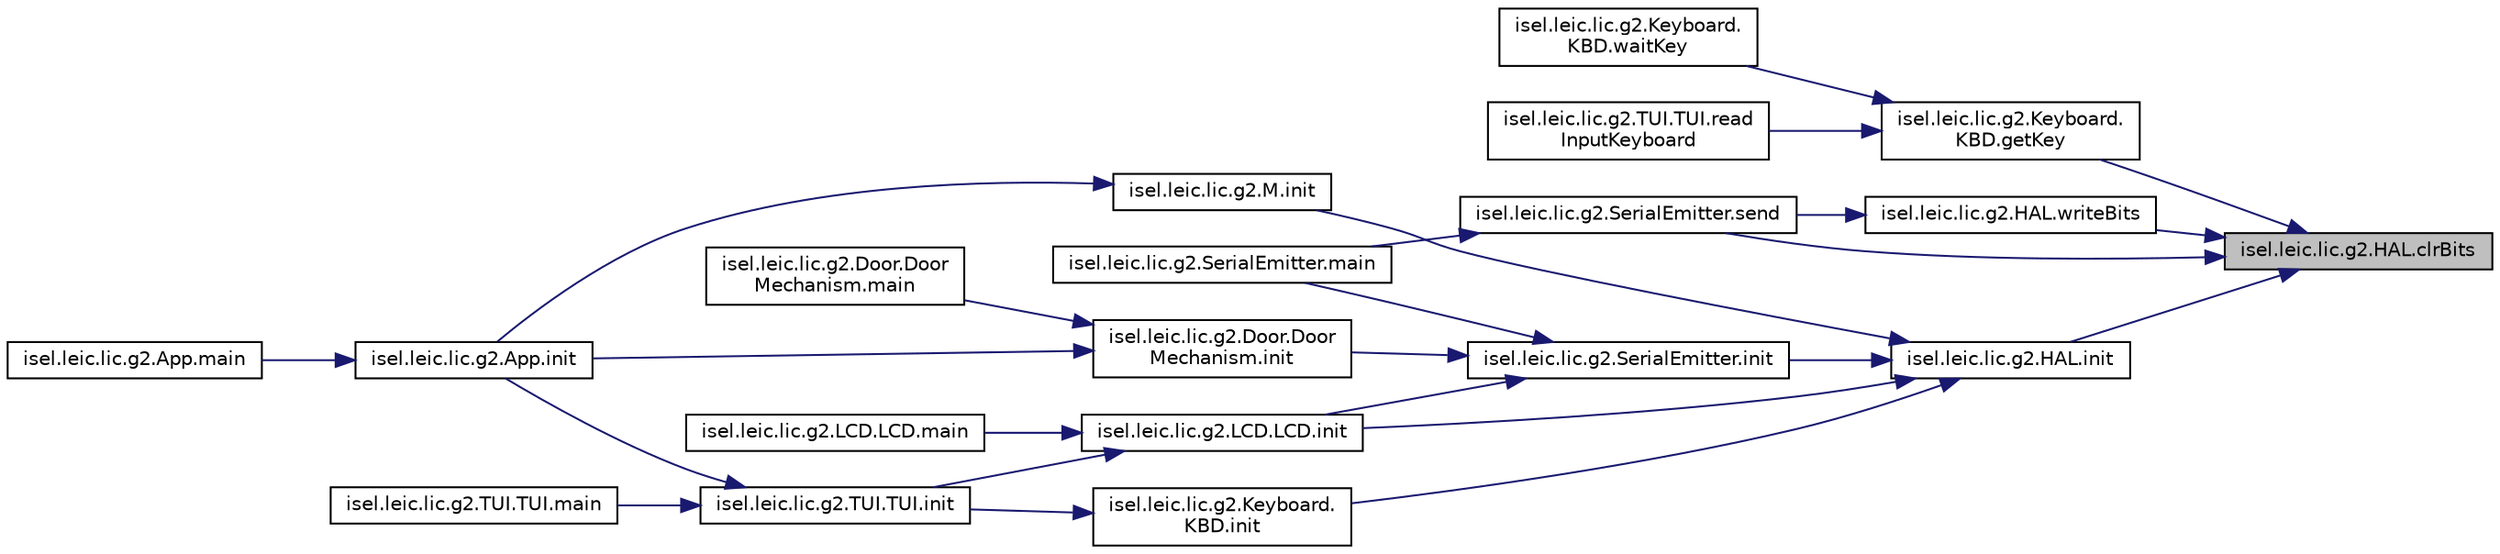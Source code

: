 digraph "isel.leic.lic.g2.HAL.clrBits"
{
 // LATEX_PDF_SIZE
  edge [fontname="Helvetica",fontsize="10",labelfontname="Helvetica",labelfontsize="10"];
  node [fontname="Helvetica",fontsize="10",shape=record];
  rankdir="RL";
  Node1 [label="isel.leic.lic.g2.HAL.clrBits",height=0.2,width=0.4,color="black", fillcolor="grey75", style="filled", fontcolor="black",tooltip=" "];
  Node1 -> Node2 [dir="back",color="midnightblue",fontsize="10",style="solid"];
  Node2 [label="isel.leic.lic.g2.Keyboard.\lKBD.getKey",height=0.2,width=0.4,color="black", fillcolor="white", style="filled",URL="$classisel_1_1leic_1_1lic_1_1g2_1_1_keyboard_1_1_k_b_d.html#adb5c2c22b591420b0a8f9581904765ed",tooltip=" "];
  Node2 -> Node3 [dir="back",color="midnightblue",fontsize="10",style="solid"];
  Node3 [label="isel.leic.lic.g2.TUI.TUI.read\lInputKeyboard",height=0.2,width=0.4,color="black", fillcolor="white", style="filled",URL="$classisel_1_1leic_1_1lic_1_1g2_1_1_t_u_i_1_1_t_u_i.html#ac0bf48809a3d99236b0d41f860cb2bc9",tooltip=" "];
  Node2 -> Node4 [dir="back",color="midnightblue",fontsize="10",style="solid"];
  Node4 [label="isel.leic.lic.g2.Keyboard.\lKBD.waitKey",height=0.2,width=0.4,color="black", fillcolor="white", style="filled",URL="$classisel_1_1leic_1_1lic_1_1g2_1_1_keyboard_1_1_k_b_d.html#ac929e76fad8f5d0a1dd952c0b33c60fa",tooltip=" "];
  Node1 -> Node5 [dir="back",color="midnightblue",fontsize="10",style="solid"];
  Node5 [label="isel.leic.lic.g2.HAL.init",height=0.2,width=0.4,color="black", fillcolor="white", style="filled",URL="$classisel_1_1leic_1_1lic_1_1g2_1_1_h_a_l.html#af7539422bf1e4f0f8a27be6b25f74db7",tooltip=" "];
  Node5 -> Node6 [dir="back",color="midnightblue",fontsize="10",style="solid"];
  Node6 [label="isel.leic.lic.g2.M.init",height=0.2,width=0.4,color="black", fillcolor="white", style="filled",URL="$classisel_1_1leic_1_1lic_1_1g2_1_1_m.html#ab83e43d7480d013eecfd7efa8c03c3db",tooltip=" "];
  Node6 -> Node7 [dir="back",color="midnightblue",fontsize="10",style="solid"];
  Node7 [label="isel.leic.lic.g2.App.init",height=0.2,width=0.4,color="black", fillcolor="white", style="filled",URL="$classisel_1_1leic_1_1lic_1_1g2_1_1_app.html#afc79da9e29b49d52529cf43de830f463",tooltip=" "];
  Node7 -> Node8 [dir="back",color="midnightblue",fontsize="10",style="solid"];
  Node8 [label="isel.leic.lic.g2.App.main",height=0.2,width=0.4,color="black", fillcolor="white", style="filled",URL="$classisel_1_1leic_1_1lic_1_1g2_1_1_app.html#a42477b20f03497da542309614b77b105",tooltip=" "];
  Node5 -> Node9 [dir="back",color="midnightblue",fontsize="10",style="solid"];
  Node9 [label="isel.leic.lic.g2.SerialEmitter.init",height=0.2,width=0.4,color="black", fillcolor="white", style="filled",URL="$classisel_1_1leic_1_1lic_1_1g2_1_1_serial_emitter.html#aa310cd485f9560af93689df2bc3eecc3",tooltip=" "];
  Node9 -> Node10 [dir="back",color="midnightblue",fontsize="10",style="solid"];
  Node10 [label="isel.leic.lic.g2.Door.Door\lMechanism.init",height=0.2,width=0.4,color="black", fillcolor="white", style="filled",URL="$classisel_1_1leic_1_1lic_1_1g2_1_1_door_1_1_door_mechanism.html#a46b05ac1b5bd930777170d82727f034f",tooltip=" "];
  Node10 -> Node7 [dir="back",color="midnightblue",fontsize="10",style="solid"];
  Node10 -> Node11 [dir="back",color="midnightblue",fontsize="10",style="solid"];
  Node11 [label="isel.leic.lic.g2.Door.Door\lMechanism.main",height=0.2,width=0.4,color="black", fillcolor="white", style="filled",URL="$classisel_1_1leic_1_1lic_1_1g2_1_1_door_1_1_door_mechanism.html#a1cee2e731fdac31a32aea7f7b4e3a349",tooltip=" "];
  Node9 -> Node12 [dir="back",color="midnightblue",fontsize="10",style="solid"];
  Node12 [label="isel.leic.lic.g2.LCD.LCD.init",height=0.2,width=0.4,color="black", fillcolor="white", style="filled",URL="$classisel_1_1leic_1_1lic_1_1g2_1_1_l_c_d_1_1_l_c_d.html#a60e1f73d46f9fba1ef4c993a60ee3366",tooltip=" "];
  Node12 -> Node13 [dir="back",color="midnightblue",fontsize="10",style="solid"];
  Node13 [label="isel.leic.lic.g2.TUI.TUI.init",height=0.2,width=0.4,color="black", fillcolor="white", style="filled",URL="$classisel_1_1leic_1_1lic_1_1g2_1_1_t_u_i_1_1_t_u_i.html#a6ea114e42ab32d9894a41f6685ff7a09",tooltip=" "];
  Node13 -> Node7 [dir="back",color="midnightblue",fontsize="10",style="solid"];
  Node13 -> Node14 [dir="back",color="midnightblue",fontsize="10",style="solid"];
  Node14 [label="isel.leic.lic.g2.TUI.TUI.main",height=0.2,width=0.4,color="black", fillcolor="white", style="filled",URL="$classisel_1_1leic_1_1lic_1_1g2_1_1_t_u_i_1_1_t_u_i.html#a55cfb1795053277de1f694de42dca792",tooltip=" "];
  Node12 -> Node15 [dir="back",color="midnightblue",fontsize="10",style="solid"];
  Node15 [label="isel.leic.lic.g2.LCD.LCD.main",height=0.2,width=0.4,color="black", fillcolor="white", style="filled",URL="$classisel_1_1leic_1_1lic_1_1g2_1_1_l_c_d_1_1_l_c_d.html#a19ea25689b40f9cada1323c1818059cf",tooltip=" "];
  Node9 -> Node16 [dir="back",color="midnightblue",fontsize="10",style="solid"];
  Node16 [label="isel.leic.lic.g2.SerialEmitter.main",height=0.2,width=0.4,color="black", fillcolor="white", style="filled",URL="$classisel_1_1leic_1_1lic_1_1g2_1_1_serial_emitter.html#a6ab6508115e5dd9f42f7a62fe0b3b8d0",tooltip=" "];
  Node5 -> Node17 [dir="back",color="midnightblue",fontsize="10",style="solid"];
  Node17 [label="isel.leic.lic.g2.Keyboard.\lKBD.init",height=0.2,width=0.4,color="black", fillcolor="white", style="filled",URL="$classisel_1_1leic_1_1lic_1_1g2_1_1_keyboard_1_1_k_b_d.html#ae363dba819b5509a27ec9e5ea1f7e945",tooltip=" "];
  Node17 -> Node13 [dir="back",color="midnightblue",fontsize="10",style="solid"];
  Node5 -> Node12 [dir="back",color="midnightblue",fontsize="10",style="solid"];
  Node1 -> Node18 [dir="back",color="midnightblue",fontsize="10",style="solid"];
  Node18 [label="isel.leic.lic.g2.SerialEmitter.send",height=0.2,width=0.4,color="black", fillcolor="white", style="filled",URL="$classisel_1_1leic_1_1lic_1_1g2_1_1_serial_emitter.html#a70d2435dcdfac203804128b44b57c0fc",tooltip=" "];
  Node18 -> Node16 [dir="back",color="midnightblue",fontsize="10",style="solid"];
  Node1 -> Node19 [dir="back",color="midnightblue",fontsize="10",style="solid"];
  Node19 [label="isel.leic.lic.g2.HAL.writeBits",height=0.2,width=0.4,color="black", fillcolor="white", style="filled",URL="$classisel_1_1leic_1_1lic_1_1g2_1_1_h_a_l.html#a7621fe503486b75b9eaea73cf1b8ec71",tooltip=" "];
  Node19 -> Node18 [dir="back",color="midnightblue",fontsize="10",style="solid"];
}

